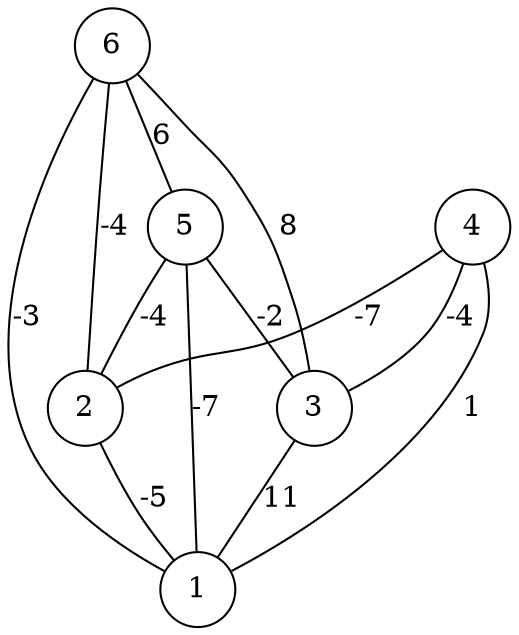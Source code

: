 graph { 
	 fontname="Helvetica,Arial,sans-serif" 
	 node [shape = circle]; 
	 6 -- 1 [label = "-3"];
	 6 -- 2 [label = "-4"];
	 6 -- 3 [label = "8"];
	 6 -- 5 [label = "6"];
	 5 -- 1 [label = "-7"];
	 5 -- 2 [label = "-4"];
	 5 -- 3 [label = "-2"];
	 4 -- 1 [label = "1"];
	 4 -- 2 [label = "-7"];
	 4 -- 3 [label = "-4"];
	 3 -- 1 [label = "11"];
	 2 -- 1 [label = "-5"];
	 1;
	 2;
	 3;
	 4;
	 5;
	 6;
}

